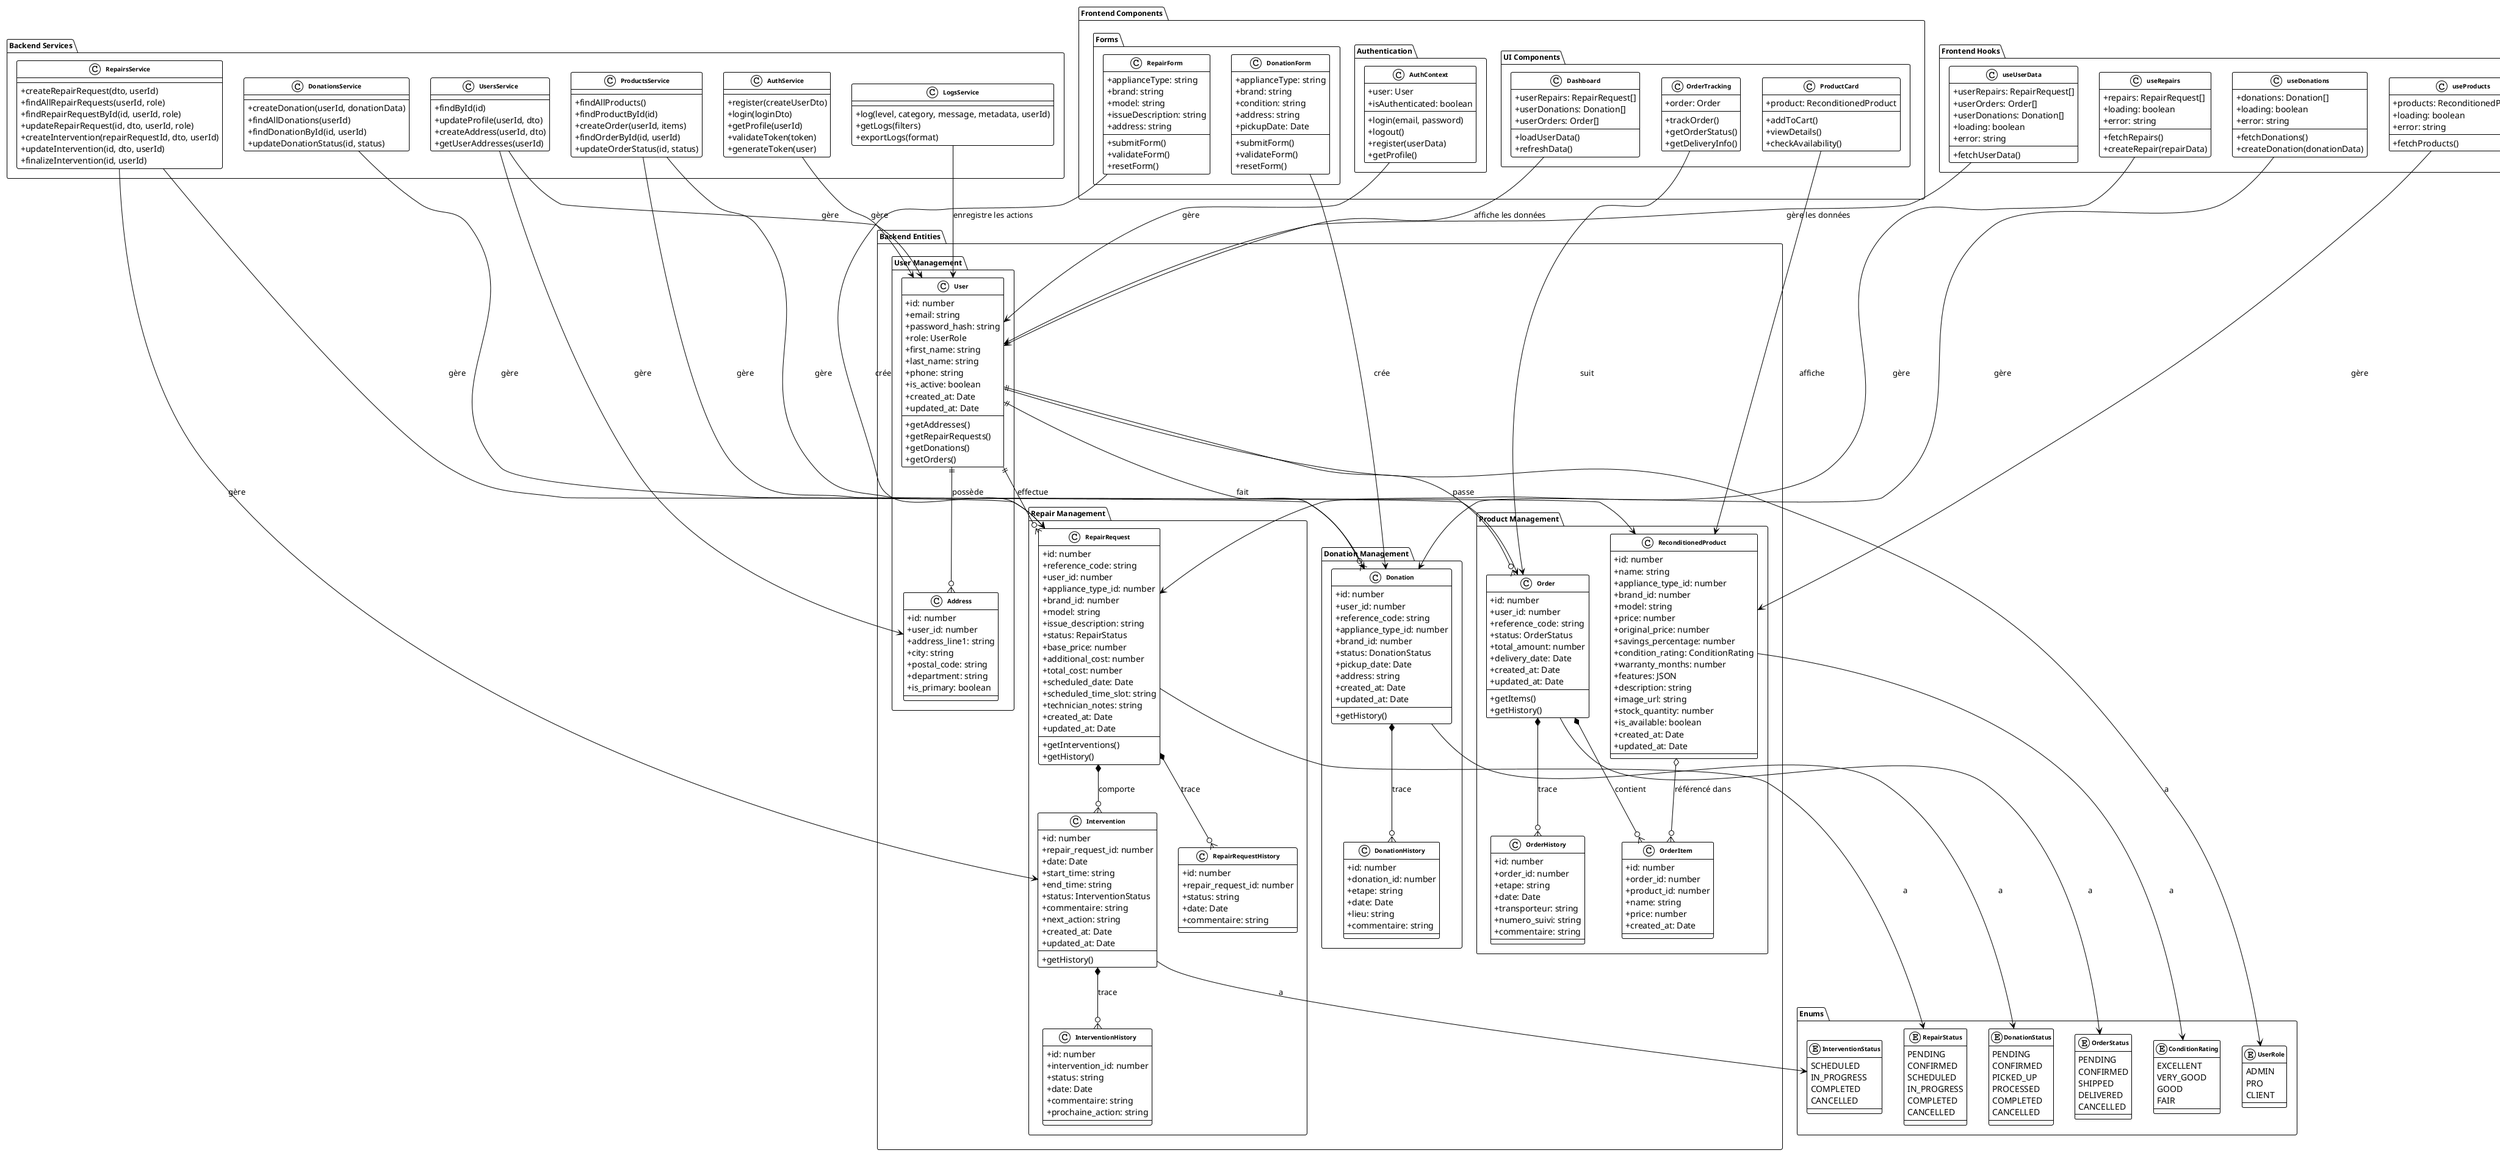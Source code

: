 @startuml Diagramme_Classes_DeDePanne

!theme plain
skinparam classAttributeIconSize 0
skinparam classFontSize 10
skinparam classFontStyle bold
skinparam packageFontSize 12
skinparam packageFontStyle bold

' ===== PACKAGES =====
package "Backend Entities" {
    package "User Management" {
        class User {
            +id: number
            +email: string
            +password_hash: string
            +role: UserRole
            +first_name: string
            +last_name: string
            +phone: string
            +is_active: boolean
            +created_at: Date
            +updated_at: Date
            +getAddresses()
            +getRepairRequests()
            +getDonations()
            +getOrders()
        }

        class Address {
            +id: number
            +user_id: number
            +address_line1: string
            +city: string
            +postal_code: string
            +department: string
            +is_primary: boolean
        }
    }

    package "Repair Management" {
        class RepairRequest {
            +id: number
            +reference_code: string
            +user_id: number
            +appliance_type_id: number
            +brand_id: number
            +model: string
            +issue_description: string
            +status: RepairStatus
            +base_price: number
            +additional_cost: number
            +total_cost: number
            +scheduled_date: Date
            +scheduled_time_slot: string
            +technician_notes: string
            +created_at: Date
            +updated_at: Date
            +getInterventions()
            +getHistory()
        }

        class Intervention {
            +id: number
            +repair_request_id: number
            +date: Date
            +start_time: string
            +end_time: string
            +status: InterventionStatus
            +commentaire: string
            +next_action: string
            +created_at: Date
            +updated_at: Date
            +getHistory()
        }

        class RepairRequestHistory {
            +id: number
            +repair_request_id: number
            +status: string
            +date: Date
            +commentaire: string
        }

        class InterventionHistory {
            +id: number
            +intervention_id: number
            +status: string
            +date: Date
            +commentaire: string
            +prochaine_action: string
        }
    }

    package "Product Management" {
        class ReconditionedProduct {
            +id: number
            +name: string
            +appliance_type_id: number
            +brand_id: number
            +model: string
            +price: number
            +original_price: number
            +savings_percentage: number
            +condition_rating: ConditionRating
            +warranty_months: number
            +features: JSON
            +description: string
            +image_url: string
            +stock_quantity: number
            +is_available: boolean
            +created_at: Date
            +updated_at: Date
        }

        class Order {
            +id: number
            +user_id: number
            +reference_code: string
            +status: OrderStatus
            +total_amount: number
            +delivery_date: Date
            +created_at: Date
            +updated_at: Date
            +getItems()
            +getHistory()
        }

        class OrderItem {
            +id: number
            +order_id: number
            +product_id: number
            +name: string
            +price: number
            +created_at: Date
        }

        class OrderHistory {
            +id: number
            +order_id: number
            +etape: string
            +date: Date
            +transporteur: string
            +numero_suivi: string
            +commentaire: string
        }
    }

    package "Donation Management" {
        class Donation {
            +id: number
            +user_id: number
            +reference_code: string
            +appliance_type_id: number
            +brand_id: number
            +status: DonationStatus
            +pickup_date: Date
            +address: string
            +created_at: Date
            +updated_at: Date
            +getHistory()
        }

        class DonationHistory {
            +id: number
            +donation_id: number
            +etape: string
            +date: Date
            +lieu: string
            +commentaire: string
        }
    }
}

package "Enums" {
    enum UserRole {
        ADMIN
        PRO
        CLIENT
    }

    enum RepairStatus {
        PENDING
        CONFIRMED
        SCHEDULED
        IN_PROGRESS
        COMPLETED
        CANCELLED
    }

    enum InterventionStatus {
        SCHEDULED
        IN_PROGRESS
        COMPLETED
        CANCELLED
    }

    enum OrderStatus {
        PENDING
        CONFIRMED
        SHIPPED
        DELIVERED
        CANCELLED
    }

    enum DonationStatus {
        PENDING
        CONFIRMED
        PICKED_UP
        PROCESSED
        COMPLETED
        CANCELLED
    }

    enum ConditionRating {
        EXCELLENT
        VERY_GOOD
        GOOD
        FAIR
    }
}

package "Frontend Components" {
    package "Authentication" {
        class AuthContext {
            +user: User
            +isAuthenticated: boolean
            +login(email, password)
            +logout()
            +register(userData)
            +getProfile()
        }
    }

    package "Forms" {
        class RepairForm {
            +applianceType: string
            +brand: string
            +model: string
            +issueDescription: string
            +address: string
            +submitForm()
            +validateForm()
            +resetForm()
        }

        class DonationForm {
            +applianceType: string
            +brand: string
            +condition: string
            +address: string
            +pickupDate: Date
            +submitForm()
            +validateForm()
            +resetForm()
        }
    }

    package "UI Components" {
        class ProductCard {
            +product: ReconditionedProduct
            +addToCart()
            +viewDetails()
            +checkAvailability()
        }

        class OrderTracking {
            +order: Order
            +trackOrder()
            +getOrderStatus()
            +getDeliveryInfo()
        }

        class Dashboard {
            +userRepairs: RepairRequest[]
            +userDonations: Donation[]
            +userOrders: Order[]
            +loadUserData()
            +refreshData()
        }
    }
}

package "Backend Services" {
    class AuthService {
        +register(createUserDto)
        +login(loginDto)
        +getProfile(userId)
        +validateToken(token)
        +generateToken(user)
    }

    class RepairsService {
        +createRepairRequest(dto, userId)
        +findAllRepairRequests(userId, role)
        +findRepairRequestById(id, userId, role)
        +updateRepairRequest(id, dto, userId, role)
        +createIntervention(repairRequestId, dto, userId)
        +updateIntervention(id, dto, userId)
        +finalizeIntervention(id, userId)
    }

    class DonationsService {
        +createDonation(userId, donationData)
        +findAllDonations(userId)
        +findDonationById(id, userId)
        +updateDonationStatus(id, status)
    }

    class ProductsService {
        +findAllProducts()
        +findProductById(id)
        +createOrder(userId, items)
        +findOrderById(id, userId)
        +updateOrderStatus(id, status)
    }

    class UsersService {
        +findById(id)
        +updateProfile(userId, dto)
        +createAddress(userId, dto)
        +getUserAddresses(userId)
    }

    class LogsService {
        +log(level, category, message, metadata, userId)
        +getLogs(filters)
        +exportLogs(format)
    }
}

package "Frontend Hooks" {
    class useRepairs {
        +repairs: RepairRequest[]
        +loading: boolean
        +error: string
        +fetchRepairs()
        +createRepair(repairData)
    }

    class useDonations {
        +donations: Donation[]
        +loading: boolean
        +error: string
        +fetchDonations()
        +createDonation(donationData)
    }

    class useProducts {
        +products: ReconditionedProduct[]
        +loading: boolean
        +error: string
        +fetchProducts()
    }

    class useUserData {
        +userRepairs: RepairRequest[]
        +userOrders: Order[]
        +userDonations: Donation[]
        +loading: boolean
        +error: string
        +fetchUserData()
    }
}

' ===== RELATIONS =====

' === ASSOCIATIONS (liens simples) ===
User ||--o{ RepairRequest : "effectue"
User ||--o{ Donation : "fait"
User ||--o{ Order : "passe"
User ||--o{ Address : "possède"

' === COMPOSITIONS (relation forte - existence dépendante) ===
RepairRequest *--o{ Intervention : "comporte"
RepairRequest *--o{ RepairRequestHistory : "trace"
Intervention *--o{ InterventionHistory : "trace"
Order *--o{ OrderItem : "contient"
Order *--o{ OrderHistory : "trace"
Donation *--o{ DonationHistory : "trace"

' === AGRÉGATIONS (relation souple - existence indépendante) ===
ReconditionedProduct o--o{ OrderItem : "référencé dans"

' === RELATIONS AVEC ENUMS ===
User --> UserRole : "a"
RepairRequest --> RepairStatus : "a"
Intervention --> InterventionStatus : "a"
Order --> OrderStatus : "a"
Donation --> DonationStatus : "a"
ReconditionedProduct --> ConditionRating : "a"

' === RELATIONS SERVICES ===
AuthService --> User : "gère"
RepairsService --> RepairRequest : "gère"
RepairsService --> Intervention : "gère"
DonationsService --> Donation : "gère"
ProductsService --> ReconditionedProduct : "gère"
ProductsService --> Order : "gère"
UsersService --> User : "gère"
UsersService --> Address : "gère"
LogsService --> User : "enregistre les actions"

' === RELATIONS FRONTEND ===
AuthContext --> User : "gère"
RepairForm --> RepairRequest : "crée"
DonationForm --> Donation : "crée"
ProductCard --> ReconditionedProduct : "affiche"
OrderTracking --> Order : "suit"
Dashboard --> User : "affiche les données"

useRepairs --> RepairRequest : "gère"
useDonations --> Donation : "gère"
useProducts --> ReconditionedProduct : "gère"
useUserData --> User : "gère les données"

@enduml 